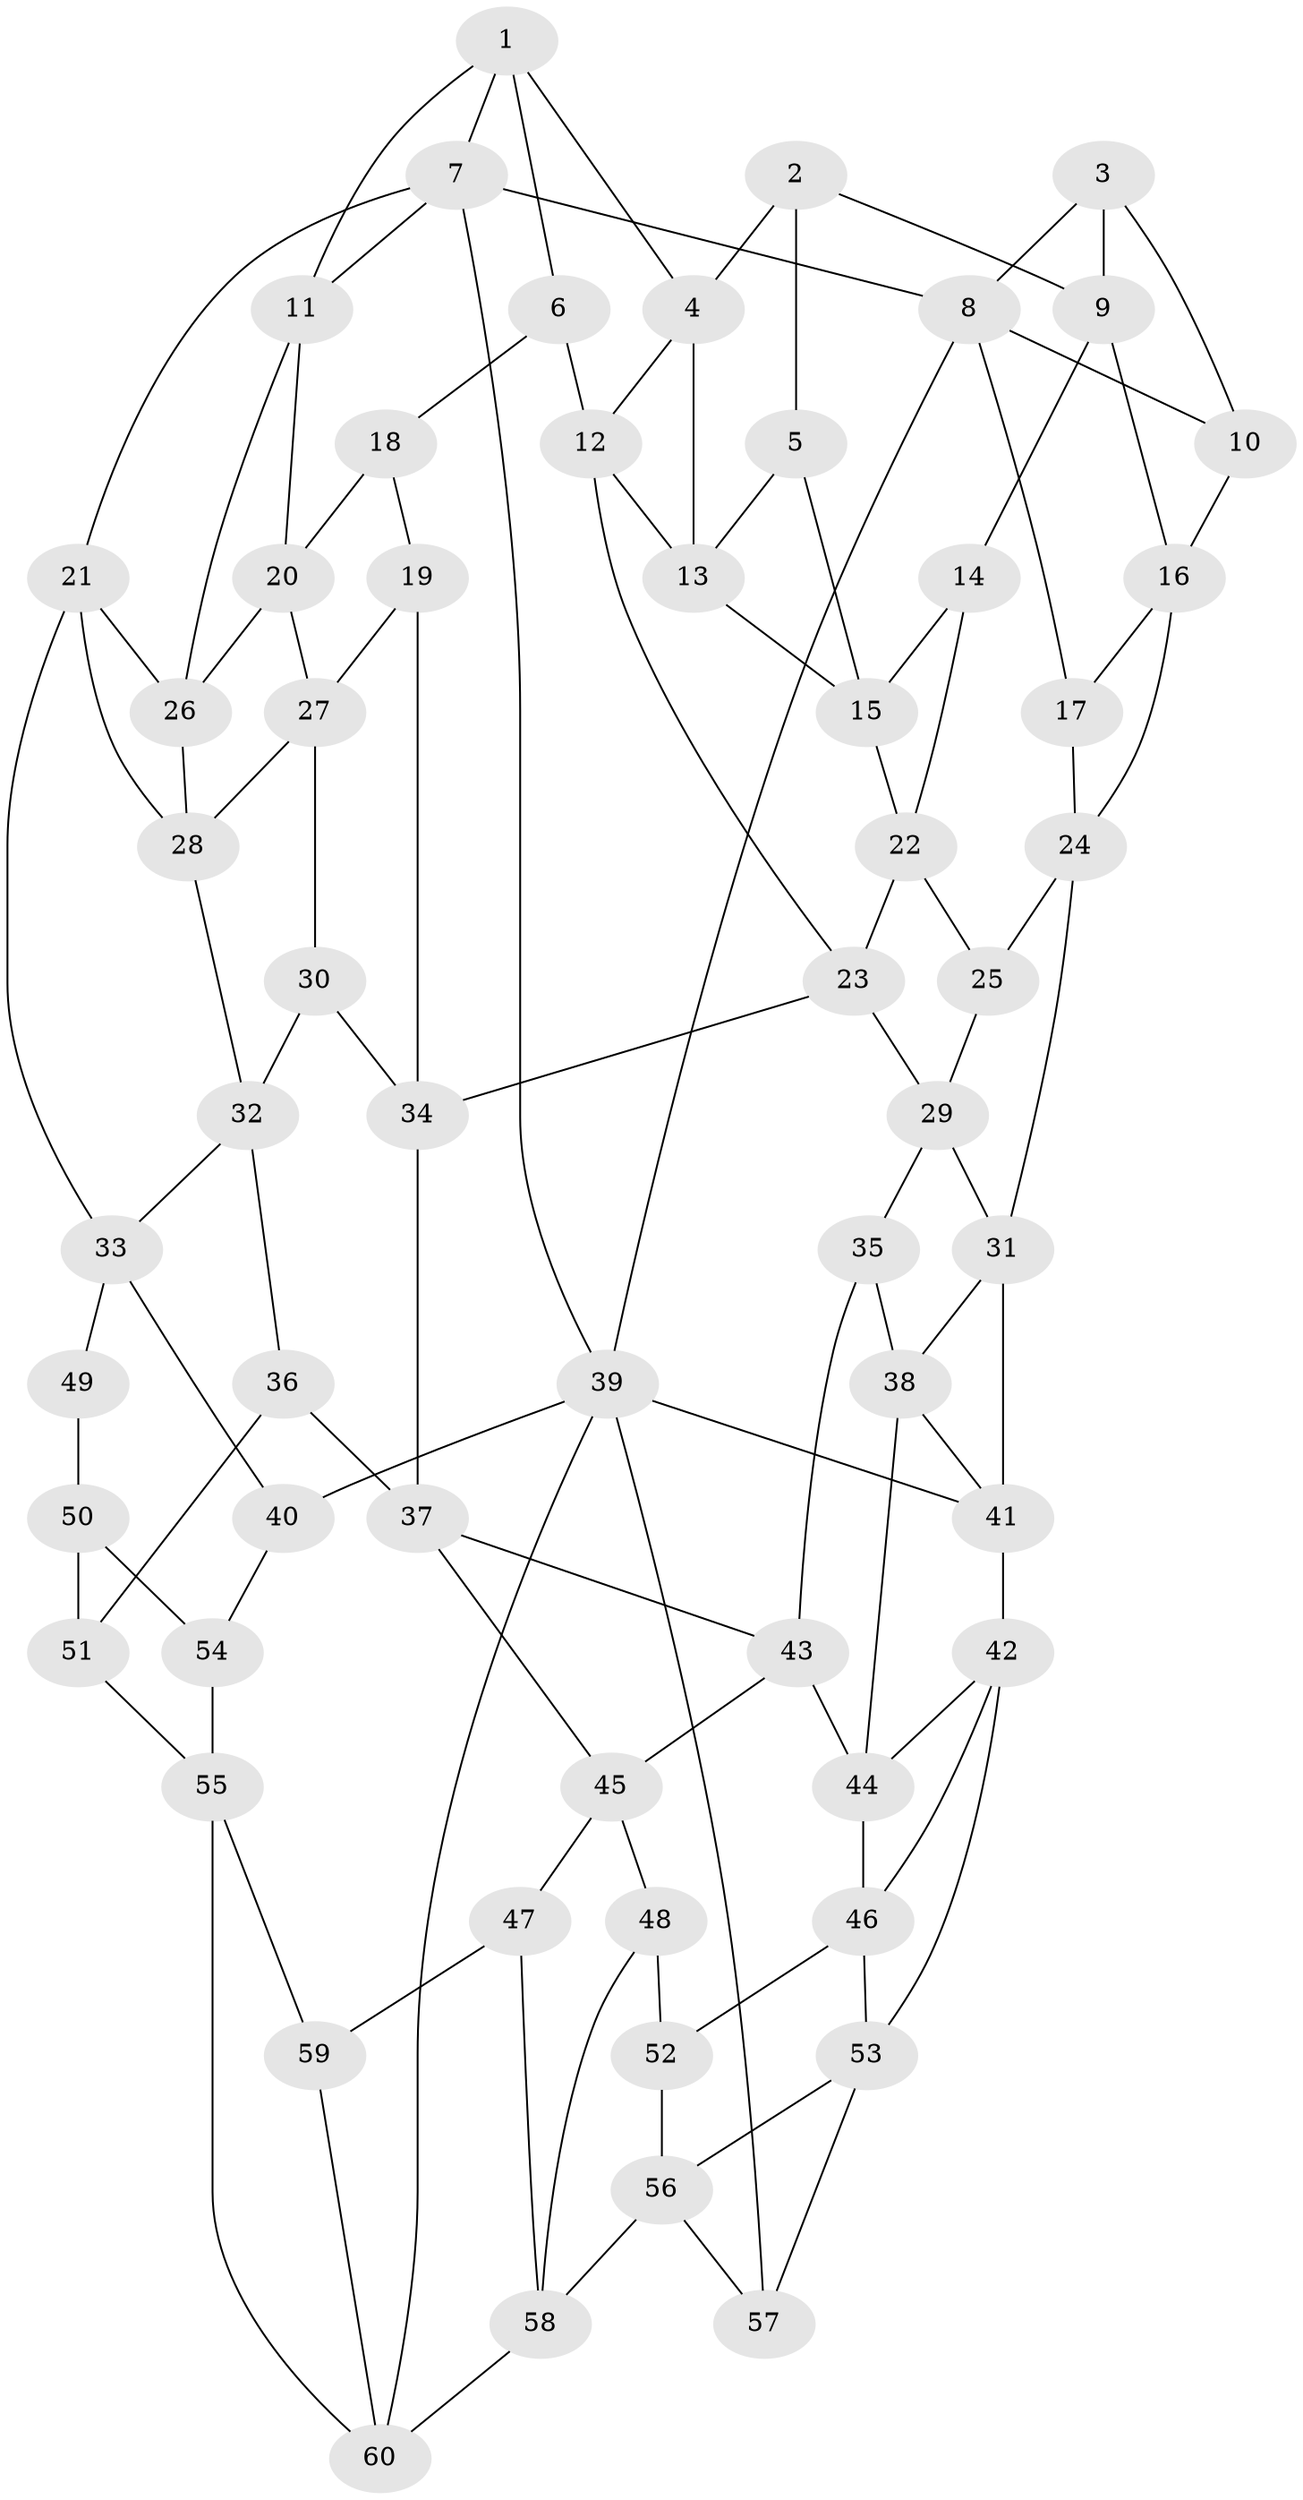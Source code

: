 // original degree distribution, {3: 0.025, 4: 0.25, 6: 0.25, 5: 0.475}
// Generated by graph-tools (version 1.1) at 2025/03/03/09/25 03:03:12]
// undirected, 60 vertices, 110 edges
graph export_dot {
graph [start="1"]
  node [color=gray90,style=filled];
  1;
  2;
  3;
  4;
  5;
  6;
  7;
  8;
  9;
  10;
  11;
  12;
  13;
  14;
  15;
  16;
  17;
  18;
  19;
  20;
  21;
  22;
  23;
  24;
  25;
  26;
  27;
  28;
  29;
  30;
  31;
  32;
  33;
  34;
  35;
  36;
  37;
  38;
  39;
  40;
  41;
  42;
  43;
  44;
  45;
  46;
  47;
  48;
  49;
  50;
  51;
  52;
  53;
  54;
  55;
  56;
  57;
  58;
  59;
  60;
  1 -- 4 [weight=1.0];
  1 -- 6 [weight=1.0];
  1 -- 7 [weight=1.0];
  1 -- 11 [weight=1.0];
  2 -- 4 [weight=1.0];
  2 -- 5 [weight=1.0];
  2 -- 9 [weight=1.0];
  3 -- 8 [weight=1.0];
  3 -- 9 [weight=1.0];
  3 -- 10 [weight=1.0];
  4 -- 12 [weight=1.0];
  4 -- 13 [weight=1.0];
  5 -- 13 [weight=1.0];
  5 -- 15 [weight=1.0];
  6 -- 12 [weight=1.0];
  6 -- 18 [weight=2.0];
  7 -- 8 [weight=1.0];
  7 -- 11 [weight=1.0];
  7 -- 21 [weight=1.0];
  7 -- 39 [weight=1.0];
  8 -- 10 [weight=1.0];
  8 -- 17 [weight=1.0];
  8 -- 39 [weight=1.0];
  9 -- 14 [weight=1.0];
  9 -- 16 [weight=1.0];
  10 -- 16 [weight=1.0];
  11 -- 20 [weight=1.0];
  11 -- 26 [weight=1.0];
  12 -- 13 [weight=1.0];
  12 -- 23 [weight=1.0];
  13 -- 15 [weight=1.0];
  14 -- 15 [weight=1.0];
  14 -- 22 [weight=1.0];
  15 -- 22 [weight=1.0];
  16 -- 17 [weight=1.0];
  16 -- 24 [weight=1.0];
  17 -- 24 [weight=1.0];
  18 -- 19 [weight=1.0];
  18 -- 20 [weight=1.0];
  19 -- 27 [weight=1.0];
  19 -- 34 [weight=1.0];
  20 -- 26 [weight=1.0];
  20 -- 27 [weight=1.0];
  21 -- 26 [weight=1.0];
  21 -- 28 [weight=1.0];
  21 -- 33 [weight=1.0];
  22 -- 23 [weight=1.0];
  22 -- 25 [weight=1.0];
  23 -- 29 [weight=1.0];
  23 -- 34 [weight=1.0];
  24 -- 25 [weight=1.0];
  24 -- 31 [weight=1.0];
  25 -- 29 [weight=1.0];
  26 -- 28 [weight=1.0];
  27 -- 28 [weight=1.0];
  27 -- 30 [weight=1.0];
  28 -- 32 [weight=1.0];
  29 -- 31 [weight=1.0];
  29 -- 35 [weight=1.0];
  30 -- 32 [weight=1.0];
  30 -- 34 [weight=1.0];
  31 -- 38 [weight=1.0];
  31 -- 41 [weight=1.0];
  32 -- 33 [weight=1.0];
  32 -- 36 [weight=1.0];
  33 -- 40 [weight=1.0];
  33 -- 49 [weight=1.0];
  34 -- 37 [weight=1.0];
  35 -- 38 [weight=1.0];
  35 -- 43 [weight=1.0];
  36 -- 37 [weight=1.0];
  36 -- 51 [weight=1.0];
  37 -- 43 [weight=1.0];
  37 -- 45 [weight=1.0];
  38 -- 41 [weight=1.0];
  38 -- 44 [weight=1.0];
  39 -- 40 [weight=1.0];
  39 -- 41 [weight=1.0];
  39 -- 57 [weight=1.0];
  39 -- 60 [weight=1.0];
  40 -- 54 [weight=1.0];
  41 -- 42 [weight=1.0];
  42 -- 44 [weight=1.0];
  42 -- 46 [weight=1.0];
  42 -- 53 [weight=1.0];
  43 -- 44 [weight=1.0];
  43 -- 45 [weight=1.0];
  44 -- 46 [weight=1.0];
  45 -- 47 [weight=1.0];
  45 -- 48 [weight=1.0];
  46 -- 52 [weight=1.0];
  46 -- 53 [weight=1.0];
  47 -- 58 [weight=1.0];
  47 -- 59 [weight=2.0];
  48 -- 52 [weight=2.0];
  48 -- 58 [weight=1.0];
  49 -- 50 [weight=2.0];
  50 -- 51 [weight=2.0];
  50 -- 54 [weight=2.0];
  51 -- 55 [weight=1.0];
  52 -- 56 [weight=1.0];
  53 -- 56 [weight=1.0];
  53 -- 57 [weight=1.0];
  54 -- 55 [weight=1.0];
  55 -- 59 [weight=1.0];
  55 -- 60 [weight=1.0];
  56 -- 57 [weight=1.0];
  56 -- 58 [weight=1.0];
  58 -- 60 [weight=1.0];
  59 -- 60 [weight=1.0];
}
